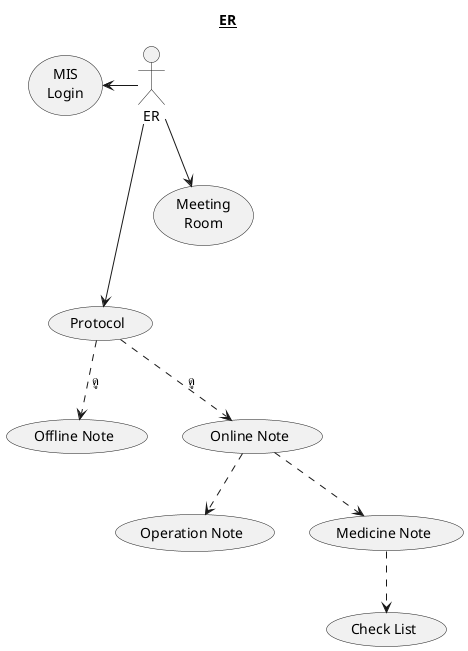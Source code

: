 @startuml
Title __ER__
  :ER: as ER

  usecase (Protocol) as Protocol
  usecase (Offline Note) as Offline
  usecase (Online Note) as Online
  usecase (Operation Note) as Ops
  usecase (Medicine Note) as Med
  usecase (Check List) as Check
  Protocol ..> Offline : ดู
  Protocol ..> Online : ดู
  Online ..> Ops
  Online ..> Med
  Med ..> Check

  usecase (MIS\nLogin) as MISLogin
  usecase (Meeting\nRoom) as MeetingRoom

  ER -left-> MISLogin
  ER --> MeetingRoom
  ER ---> Protocol

@enduml
